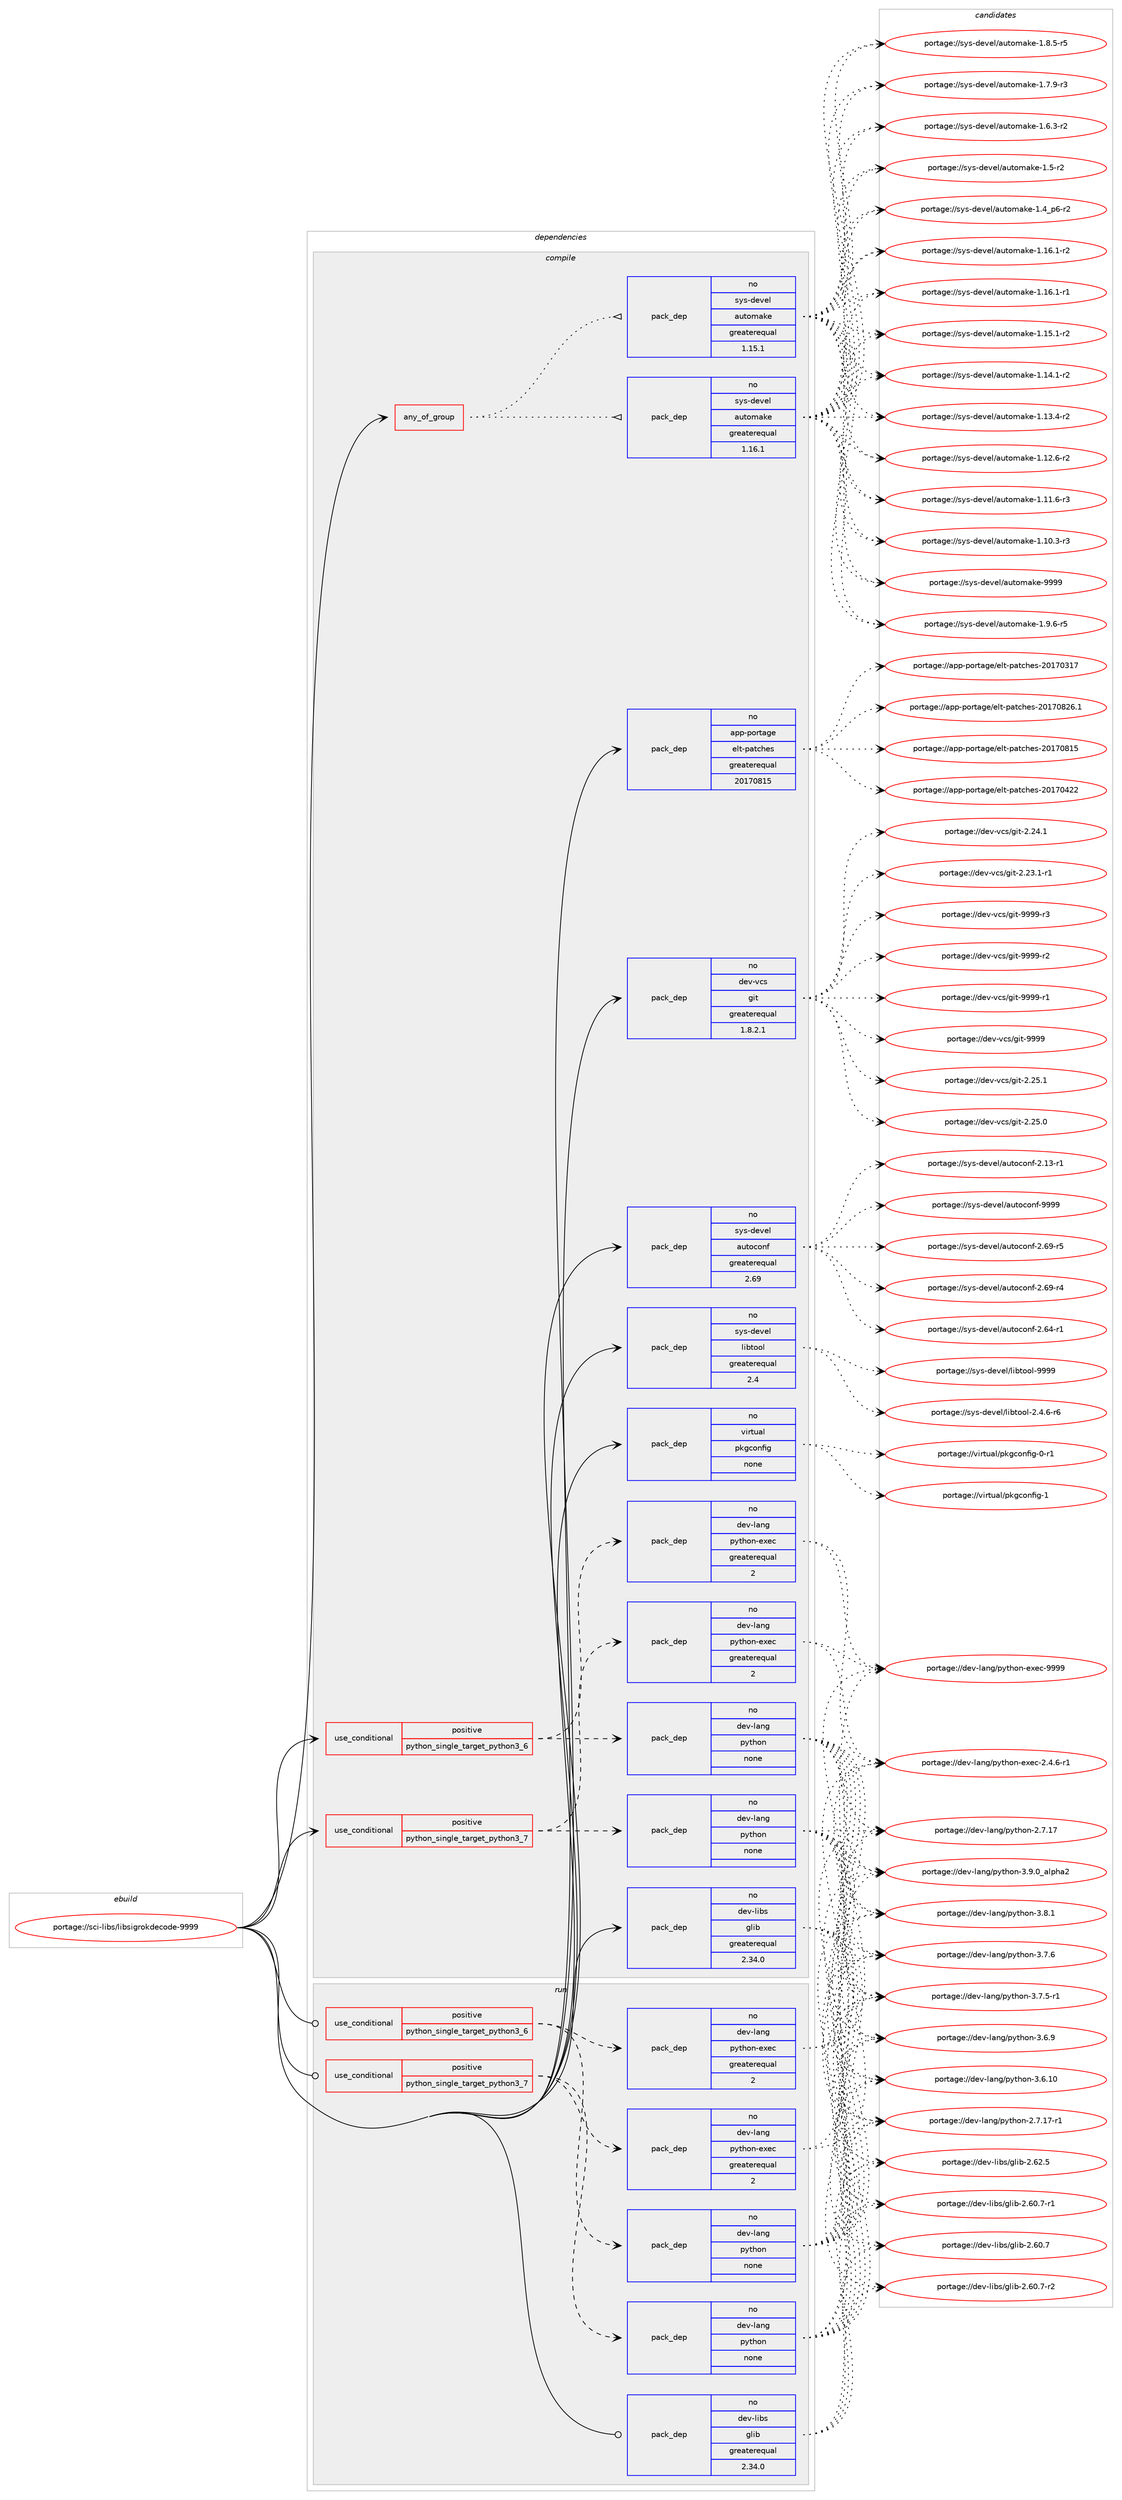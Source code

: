 digraph prolog {

# *************
# Graph options
# *************

newrank=true;
concentrate=true;
compound=true;
graph [rankdir=LR,fontname=Helvetica,fontsize=10,ranksep=1.5];#, ranksep=2.5, nodesep=0.2];
edge  [arrowhead=vee];
node  [fontname=Helvetica,fontsize=10];

# **********
# The ebuild
# **********

subgraph cluster_leftcol {
color=gray;
rank=same;
label=<<i>ebuild</i>>;
id [label="portage://sci-libs/libsigrokdecode-9999", color=red, width=4, href="../sci-libs/libsigrokdecode-9999.svg"];
}

# ****************
# The dependencies
# ****************

subgraph cluster_midcol {
color=gray;
label=<<i>dependencies</i>>;
subgraph cluster_compile {
fillcolor="#eeeeee";
style=filled;
label=<<i>compile</i>>;
subgraph any1098 {
dependency53410 [label=<<TABLE BORDER="0" CELLBORDER="1" CELLSPACING="0" CELLPADDING="4"><TR><TD CELLPADDING="10">any_of_group</TD></TR></TABLE>>, shape=none, color=red];subgraph pack41062 {
dependency53411 [label=<<TABLE BORDER="0" CELLBORDER="1" CELLSPACING="0" CELLPADDING="4" WIDTH="220"><TR><TD ROWSPAN="6" CELLPADDING="30">pack_dep</TD></TR><TR><TD WIDTH="110">no</TD></TR><TR><TD>sys-devel</TD></TR><TR><TD>automake</TD></TR><TR><TD>greaterequal</TD></TR><TR><TD>1.16.1</TD></TR></TABLE>>, shape=none, color=blue];
}
dependency53410:e -> dependency53411:w [weight=20,style="dotted",arrowhead="oinv"];
subgraph pack41063 {
dependency53412 [label=<<TABLE BORDER="0" CELLBORDER="1" CELLSPACING="0" CELLPADDING="4" WIDTH="220"><TR><TD ROWSPAN="6" CELLPADDING="30">pack_dep</TD></TR><TR><TD WIDTH="110">no</TD></TR><TR><TD>sys-devel</TD></TR><TR><TD>automake</TD></TR><TR><TD>greaterequal</TD></TR><TR><TD>1.15.1</TD></TR></TABLE>>, shape=none, color=blue];
}
dependency53410:e -> dependency53412:w [weight=20,style="dotted",arrowhead="oinv"];
}
id:e -> dependency53410:w [weight=20,style="solid",arrowhead="vee"];
subgraph cond11202 {
dependency53413 [label=<<TABLE BORDER="0" CELLBORDER="1" CELLSPACING="0" CELLPADDING="4"><TR><TD ROWSPAN="3" CELLPADDING="10">use_conditional</TD></TR><TR><TD>positive</TD></TR><TR><TD>python_single_target_python3_6</TD></TR></TABLE>>, shape=none, color=red];
subgraph pack41064 {
dependency53414 [label=<<TABLE BORDER="0" CELLBORDER="1" CELLSPACING="0" CELLPADDING="4" WIDTH="220"><TR><TD ROWSPAN="6" CELLPADDING="30">pack_dep</TD></TR><TR><TD WIDTH="110">no</TD></TR><TR><TD>dev-lang</TD></TR><TR><TD>python</TD></TR><TR><TD>none</TD></TR><TR><TD></TD></TR></TABLE>>, shape=none, color=blue];
}
dependency53413:e -> dependency53414:w [weight=20,style="dashed",arrowhead="vee"];
subgraph pack41065 {
dependency53415 [label=<<TABLE BORDER="0" CELLBORDER="1" CELLSPACING="0" CELLPADDING="4" WIDTH="220"><TR><TD ROWSPAN="6" CELLPADDING="30">pack_dep</TD></TR><TR><TD WIDTH="110">no</TD></TR><TR><TD>dev-lang</TD></TR><TR><TD>python-exec</TD></TR><TR><TD>greaterequal</TD></TR><TR><TD>2</TD></TR></TABLE>>, shape=none, color=blue];
}
dependency53413:e -> dependency53415:w [weight=20,style="dashed",arrowhead="vee"];
}
id:e -> dependency53413:w [weight=20,style="solid",arrowhead="vee"];
subgraph cond11203 {
dependency53416 [label=<<TABLE BORDER="0" CELLBORDER="1" CELLSPACING="0" CELLPADDING="4"><TR><TD ROWSPAN="3" CELLPADDING="10">use_conditional</TD></TR><TR><TD>positive</TD></TR><TR><TD>python_single_target_python3_7</TD></TR></TABLE>>, shape=none, color=red];
subgraph pack41066 {
dependency53417 [label=<<TABLE BORDER="0" CELLBORDER="1" CELLSPACING="0" CELLPADDING="4" WIDTH="220"><TR><TD ROWSPAN="6" CELLPADDING="30">pack_dep</TD></TR><TR><TD WIDTH="110">no</TD></TR><TR><TD>dev-lang</TD></TR><TR><TD>python</TD></TR><TR><TD>none</TD></TR><TR><TD></TD></TR></TABLE>>, shape=none, color=blue];
}
dependency53416:e -> dependency53417:w [weight=20,style="dashed",arrowhead="vee"];
subgraph pack41067 {
dependency53418 [label=<<TABLE BORDER="0" CELLBORDER="1" CELLSPACING="0" CELLPADDING="4" WIDTH="220"><TR><TD ROWSPAN="6" CELLPADDING="30">pack_dep</TD></TR><TR><TD WIDTH="110">no</TD></TR><TR><TD>dev-lang</TD></TR><TR><TD>python-exec</TD></TR><TR><TD>greaterequal</TD></TR><TR><TD>2</TD></TR></TABLE>>, shape=none, color=blue];
}
dependency53416:e -> dependency53418:w [weight=20,style="dashed",arrowhead="vee"];
}
id:e -> dependency53416:w [weight=20,style="solid",arrowhead="vee"];
subgraph pack41068 {
dependency53419 [label=<<TABLE BORDER="0" CELLBORDER="1" CELLSPACING="0" CELLPADDING="4" WIDTH="220"><TR><TD ROWSPAN="6" CELLPADDING="30">pack_dep</TD></TR><TR><TD WIDTH="110">no</TD></TR><TR><TD>app-portage</TD></TR><TR><TD>elt-patches</TD></TR><TR><TD>greaterequal</TD></TR><TR><TD>20170815</TD></TR></TABLE>>, shape=none, color=blue];
}
id:e -> dependency53419:w [weight=20,style="solid",arrowhead="vee"];
subgraph pack41069 {
dependency53420 [label=<<TABLE BORDER="0" CELLBORDER="1" CELLSPACING="0" CELLPADDING="4" WIDTH="220"><TR><TD ROWSPAN="6" CELLPADDING="30">pack_dep</TD></TR><TR><TD WIDTH="110">no</TD></TR><TR><TD>dev-libs</TD></TR><TR><TD>glib</TD></TR><TR><TD>greaterequal</TD></TR><TR><TD>2.34.0</TD></TR></TABLE>>, shape=none, color=blue];
}
id:e -> dependency53420:w [weight=20,style="solid",arrowhead="vee"];
subgraph pack41070 {
dependency53421 [label=<<TABLE BORDER="0" CELLBORDER="1" CELLSPACING="0" CELLPADDING="4" WIDTH="220"><TR><TD ROWSPAN="6" CELLPADDING="30">pack_dep</TD></TR><TR><TD WIDTH="110">no</TD></TR><TR><TD>dev-vcs</TD></TR><TR><TD>git</TD></TR><TR><TD>greaterequal</TD></TR><TR><TD>1.8.2.1</TD></TR></TABLE>>, shape=none, color=blue];
}
id:e -> dependency53421:w [weight=20,style="solid",arrowhead="vee"];
subgraph pack41071 {
dependency53422 [label=<<TABLE BORDER="0" CELLBORDER="1" CELLSPACING="0" CELLPADDING="4" WIDTH="220"><TR><TD ROWSPAN="6" CELLPADDING="30">pack_dep</TD></TR><TR><TD WIDTH="110">no</TD></TR><TR><TD>sys-devel</TD></TR><TR><TD>autoconf</TD></TR><TR><TD>greaterequal</TD></TR><TR><TD>2.69</TD></TR></TABLE>>, shape=none, color=blue];
}
id:e -> dependency53422:w [weight=20,style="solid",arrowhead="vee"];
subgraph pack41072 {
dependency53423 [label=<<TABLE BORDER="0" CELLBORDER="1" CELLSPACING="0" CELLPADDING="4" WIDTH="220"><TR><TD ROWSPAN="6" CELLPADDING="30">pack_dep</TD></TR><TR><TD WIDTH="110">no</TD></TR><TR><TD>sys-devel</TD></TR><TR><TD>libtool</TD></TR><TR><TD>greaterequal</TD></TR><TR><TD>2.4</TD></TR></TABLE>>, shape=none, color=blue];
}
id:e -> dependency53423:w [weight=20,style="solid",arrowhead="vee"];
subgraph pack41073 {
dependency53424 [label=<<TABLE BORDER="0" CELLBORDER="1" CELLSPACING="0" CELLPADDING="4" WIDTH="220"><TR><TD ROWSPAN="6" CELLPADDING="30">pack_dep</TD></TR><TR><TD WIDTH="110">no</TD></TR><TR><TD>virtual</TD></TR><TR><TD>pkgconfig</TD></TR><TR><TD>none</TD></TR><TR><TD></TD></TR></TABLE>>, shape=none, color=blue];
}
id:e -> dependency53424:w [weight=20,style="solid",arrowhead="vee"];
}
subgraph cluster_compileandrun {
fillcolor="#eeeeee";
style=filled;
label=<<i>compile and run</i>>;
}
subgraph cluster_run {
fillcolor="#eeeeee";
style=filled;
label=<<i>run</i>>;
subgraph cond11204 {
dependency53425 [label=<<TABLE BORDER="0" CELLBORDER="1" CELLSPACING="0" CELLPADDING="4"><TR><TD ROWSPAN="3" CELLPADDING="10">use_conditional</TD></TR><TR><TD>positive</TD></TR><TR><TD>python_single_target_python3_6</TD></TR></TABLE>>, shape=none, color=red];
subgraph pack41074 {
dependency53426 [label=<<TABLE BORDER="0" CELLBORDER="1" CELLSPACING="0" CELLPADDING="4" WIDTH="220"><TR><TD ROWSPAN="6" CELLPADDING="30">pack_dep</TD></TR><TR><TD WIDTH="110">no</TD></TR><TR><TD>dev-lang</TD></TR><TR><TD>python</TD></TR><TR><TD>none</TD></TR><TR><TD></TD></TR></TABLE>>, shape=none, color=blue];
}
dependency53425:e -> dependency53426:w [weight=20,style="dashed",arrowhead="vee"];
subgraph pack41075 {
dependency53427 [label=<<TABLE BORDER="0" CELLBORDER="1" CELLSPACING="0" CELLPADDING="4" WIDTH="220"><TR><TD ROWSPAN="6" CELLPADDING="30">pack_dep</TD></TR><TR><TD WIDTH="110">no</TD></TR><TR><TD>dev-lang</TD></TR><TR><TD>python-exec</TD></TR><TR><TD>greaterequal</TD></TR><TR><TD>2</TD></TR></TABLE>>, shape=none, color=blue];
}
dependency53425:e -> dependency53427:w [weight=20,style="dashed",arrowhead="vee"];
}
id:e -> dependency53425:w [weight=20,style="solid",arrowhead="odot"];
subgraph cond11205 {
dependency53428 [label=<<TABLE BORDER="0" CELLBORDER="1" CELLSPACING="0" CELLPADDING="4"><TR><TD ROWSPAN="3" CELLPADDING="10">use_conditional</TD></TR><TR><TD>positive</TD></TR><TR><TD>python_single_target_python3_7</TD></TR></TABLE>>, shape=none, color=red];
subgraph pack41076 {
dependency53429 [label=<<TABLE BORDER="0" CELLBORDER="1" CELLSPACING="0" CELLPADDING="4" WIDTH="220"><TR><TD ROWSPAN="6" CELLPADDING="30">pack_dep</TD></TR><TR><TD WIDTH="110">no</TD></TR><TR><TD>dev-lang</TD></TR><TR><TD>python</TD></TR><TR><TD>none</TD></TR><TR><TD></TD></TR></TABLE>>, shape=none, color=blue];
}
dependency53428:e -> dependency53429:w [weight=20,style="dashed",arrowhead="vee"];
subgraph pack41077 {
dependency53430 [label=<<TABLE BORDER="0" CELLBORDER="1" CELLSPACING="0" CELLPADDING="4" WIDTH="220"><TR><TD ROWSPAN="6" CELLPADDING="30">pack_dep</TD></TR><TR><TD WIDTH="110">no</TD></TR><TR><TD>dev-lang</TD></TR><TR><TD>python-exec</TD></TR><TR><TD>greaterequal</TD></TR><TR><TD>2</TD></TR></TABLE>>, shape=none, color=blue];
}
dependency53428:e -> dependency53430:w [weight=20,style="dashed",arrowhead="vee"];
}
id:e -> dependency53428:w [weight=20,style="solid",arrowhead="odot"];
subgraph pack41078 {
dependency53431 [label=<<TABLE BORDER="0" CELLBORDER="1" CELLSPACING="0" CELLPADDING="4" WIDTH="220"><TR><TD ROWSPAN="6" CELLPADDING="30">pack_dep</TD></TR><TR><TD WIDTH="110">no</TD></TR><TR><TD>dev-libs</TD></TR><TR><TD>glib</TD></TR><TR><TD>greaterequal</TD></TR><TR><TD>2.34.0</TD></TR></TABLE>>, shape=none, color=blue];
}
id:e -> dependency53431:w [weight=20,style="solid",arrowhead="odot"];
}
}

# **************
# The candidates
# **************

subgraph cluster_choices {
rank=same;
color=gray;
label=<<i>candidates</i>>;

subgraph choice41062 {
color=black;
nodesep=1;
choice115121115451001011181011084797117116111109971071014557575757 [label="portage://sys-devel/automake-9999", color=red, width=4,href="../sys-devel/automake-9999.svg"];
choice115121115451001011181011084797117116111109971071014549465746544511453 [label="portage://sys-devel/automake-1.9.6-r5", color=red, width=4,href="../sys-devel/automake-1.9.6-r5.svg"];
choice115121115451001011181011084797117116111109971071014549465646534511453 [label="portage://sys-devel/automake-1.8.5-r5", color=red, width=4,href="../sys-devel/automake-1.8.5-r5.svg"];
choice115121115451001011181011084797117116111109971071014549465546574511451 [label="portage://sys-devel/automake-1.7.9-r3", color=red, width=4,href="../sys-devel/automake-1.7.9-r3.svg"];
choice115121115451001011181011084797117116111109971071014549465446514511450 [label="portage://sys-devel/automake-1.6.3-r2", color=red, width=4,href="../sys-devel/automake-1.6.3-r2.svg"];
choice11512111545100101118101108479711711611110997107101454946534511450 [label="portage://sys-devel/automake-1.5-r2", color=red, width=4,href="../sys-devel/automake-1.5-r2.svg"];
choice115121115451001011181011084797117116111109971071014549465295112544511450 [label="portage://sys-devel/automake-1.4_p6-r2", color=red, width=4,href="../sys-devel/automake-1.4_p6-r2.svg"];
choice11512111545100101118101108479711711611110997107101454946495446494511450 [label="portage://sys-devel/automake-1.16.1-r2", color=red, width=4,href="../sys-devel/automake-1.16.1-r2.svg"];
choice11512111545100101118101108479711711611110997107101454946495446494511449 [label="portage://sys-devel/automake-1.16.1-r1", color=red, width=4,href="../sys-devel/automake-1.16.1-r1.svg"];
choice11512111545100101118101108479711711611110997107101454946495346494511450 [label="portage://sys-devel/automake-1.15.1-r2", color=red, width=4,href="../sys-devel/automake-1.15.1-r2.svg"];
choice11512111545100101118101108479711711611110997107101454946495246494511450 [label="portage://sys-devel/automake-1.14.1-r2", color=red, width=4,href="../sys-devel/automake-1.14.1-r2.svg"];
choice11512111545100101118101108479711711611110997107101454946495146524511450 [label="portage://sys-devel/automake-1.13.4-r2", color=red, width=4,href="../sys-devel/automake-1.13.4-r2.svg"];
choice11512111545100101118101108479711711611110997107101454946495046544511450 [label="portage://sys-devel/automake-1.12.6-r2", color=red, width=4,href="../sys-devel/automake-1.12.6-r2.svg"];
choice11512111545100101118101108479711711611110997107101454946494946544511451 [label="portage://sys-devel/automake-1.11.6-r3", color=red, width=4,href="../sys-devel/automake-1.11.6-r3.svg"];
choice11512111545100101118101108479711711611110997107101454946494846514511451 [label="portage://sys-devel/automake-1.10.3-r3", color=red, width=4,href="../sys-devel/automake-1.10.3-r3.svg"];
dependency53411:e -> choice115121115451001011181011084797117116111109971071014557575757:w [style=dotted,weight="100"];
dependency53411:e -> choice115121115451001011181011084797117116111109971071014549465746544511453:w [style=dotted,weight="100"];
dependency53411:e -> choice115121115451001011181011084797117116111109971071014549465646534511453:w [style=dotted,weight="100"];
dependency53411:e -> choice115121115451001011181011084797117116111109971071014549465546574511451:w [style=dotted,weight="100"];
dependency53411:e -> choice115121115451001011181011084797117116111109971071014549465446514511450:w [style=dotted,weight="100"];
dependency53411:e -> choice11512111545100101118101108479711711611110997107101454946534511450:w [style=dotted,weight="100"];
dependency53411:e -> choice115121115451001011181011084797117116111109971071014549465295112544511450:w [style=dotted,weight="100"];
dependency53411:e -> choice11512111545100101118101108479711711611110997107101454946495446494511450:w [style=dotted,weight="100"];
dependency53411:e -> choice11512111545100101118101108479711711611110997107101454946495446494511449:w [style=dotted,weight="100"];
dependency53411:e -> choice11512111545100101118101108479711711611110997107101454946495346494511450:w [style=dotted,weight="100"];
dependency53411:e -> choice11512111545100101118101108479711711611110997107101454946495246494511450:w [style=dotted,weight="100"];
dependency53411:e -> choice11512111545100101118101108479711711611110997107101454946495146524511450:w [style=dotted,weight="100"];
dependency53411:e -> choice11512111545100101118101108479711711611110997107101454946495046544511450:w [style=dotted,weight="100"];
dependency53411:e -> choice11512111545100101118101108479711711611110997107101454946494946544511451:w [style=dotted,weight="100"];
dependency53411:e -> choice11512111545100101118101108479711711611110997107101454946494846514511451:w [style=dotted,weight="100"];
}
subgraph choice41063 {
color=black;
nodesep=1;
choice115121115451001011181011084797117116111109971071014557575757 [label="portage://sys-devel/automake-9999", color=red, width=4,href="../sys-devel/automake-9999.svg"];
choice115121115451001011181011084797117116111109971071014549465746544511453 [label="portage://sys-devel/automake-1.9.6-r5", color=red, width=4,href="../sys-devel/automake-1.9.6-r5.svg"];
choice115121115451001011181011084797117116111109971071014549465646534511453 [label="portage://sys-devel/automake-1.8.5-r5", color=red, width=4,href="../sys-devel/automake-1.8.5-r5.svg"];
choice115121115451001011181011084797117116111109971071014549465546574511451 [label="portage://sys-devel/automake-1.7.9-r3", color=red, width=4,href="../sys-devel/automake-1.7.9-r3.svg"];
choice115121115451001011181011084797117116111109971071014549465446514511450 [label="portage://sys-devel/automake-1.6.3-r2", color=red, width=4,href="../sys-devel/automake-1.6.3-r2.svg"];
choice11512111545100101118101108479711711611110997107101454946534511450 [label="portage://sys-devel/automake-1.5-r2", color=red, width=4,href="../sys-devel/automake-1.5-r2.svg"];
choice115121115451001011181011084797117116111109971071014549465295112544511450 [label="portage://sys-devel/automake-1.4_p6-r2", color=red, width=4,href="../sys-devel/automake-1.4_p6-r2.svg"];
choice11512111545100101118101108479711711611110997107101454946495446494511450 [label="portage://sys-devel/automake-1.16.1-r2", color=red, width=4,href="../sys-devel/automake-1.16.1-r2.svg"];
choice11512111545100101118101108479711711611110997107101454946495446494511449 [label="portage://sys-devel/automake-1.16.1-r1", color=red, width=4,href="../sys-devel/automake-1.16.1-r1.svg"];
choice11512111545100101118101108479711711611110997107101454946495346494511450 [label="portage://sys-devel/automake-1.15.1-r2", color=red, width=4,href="../sys-devel/automake-1.15.1-r2.svg"];
choice11512111545100101118101108479711711611110997107101454946495246494511450 [label="portage://sys-devel/automake-1.14.1-r2", color=red, width=4,href="../sys-devel/automake-1.14.1-r2.svg"];
choice11512111545100101118101108479711711611110997107101454946495146524511450 [label="portage://sys-devel/automake-1.13.4-r2", color=red, width=4,href="../sys-devel/automake-1.13.4-r2.svg"];
choice11512111545100101118101108479711711611110997107101454946495046544511450 [label="portage://sys-devel/automake-1.12.6-r2", color=red, width=4,href="../sys-devel/automake-1.12.6-r2.svg"];
choice11512111545100101118101108479711711611110997107101454946494946544511451 [label="portage://sys-devel/automake-1.11.6-r3", color=red, width=4,href="../sys-devel/automake-1.11.6-r3.svg"];
choice11512111545100101118101108479711711611110997107101454946494846514511451 [label="portage://sys-devel/automake-1.10.3-r3", color=red, width=4,href="../sys-devel/automake-1.10.3-r3.svg"];
dependency53412:e -> choice115121115451001011181011084797117116111109971071014557575757:w [style=dotted,weight="100"];
dependency53412:e -> choice115121115451001011181011084797117116111109971071014549465746544511453:w [style=dotted,weight="100"];
dependency53412:e -> choice115121115451001011181011084797117116111109971071014549465646534511453:w [style=dotted,weight="100"];
dependency53412:e -> choice115121115451001011181011084797117116111109971071014549465546574511451:w [style=dotted,weight="100"];
dependency53412:e -> choice115121115451001011181011084797117116111109971071014549465446514511450:w [style=dotted,weight="100"];
dependency53412:e -> choice11512111545100101118101108479711711611110997107101454946534511450:w [style=dotted,weight="100"];
dependency53412:e -> choice115121115451001011181011084797117116111109971071014549465295112544511450:w [style=dotted,weight="100"];
dependency53412:e -> choice11512111545100101118101108479711711611110997107101454946495446494511450:w [style=dotted,weight="100"];
dependency53412:e -> choice11512111545100101118101108479711711611110997107101454946495446494511449:w [style=dotted,weight="100"];
dependency53412:e -> choice11512111545100101118101108479711711611110997107101454946495346494511450:w [style=dotted,weight="100"];
dependency53412:e -> choice11512111545100101118101108479711711611110997107101454946495246494511450:w [style=dotted,weight="100"];
dependency53412:e -> choice11512111545100101118101108479711711611110997107101454946495146524511450:w [style=dotted,weight="100"];
dependency53412:e -> choice11512111545100101118101108479711711611110997107101454946495046544511450:w [style=dotted,weight="100"];
dependency53412:e -> choice11512111545100101118101108479711711611110997107101454946494946544511451:w [style=dotted,weight="100"];
dependency53412:e -> choice11512111545100101118101108479711711611110997107101454946494846514511451:w [style=dotted,weight="100"];
}
subgraph choice41064 {
color=black;
nodesep=1;
choice10010111845108971101034711212111610411111045514657464895971081121049750 [label="portage://dev-lang/python-3.9.0_alpha2", color=red, width=4,href="../dev-lang/python-3.9.0_alpha2.svg"];
choice100101118451089711010347112121116104111110455146564649 [label="portage://dev-lang/python-3.8.1", color=red, width=4,href="../dev-lang/python-3.8.1.svg"];
choice100101118451089711010347112121116104111110455146554654 [label="portage://dev-lang/python-3.7.6", color=red, width=4,href="../dev-lang/python-3.7.6.svg"];
choice1001011184510897110103471121211161041111104551465546534511449 [label="portage://dev-lang/python-3.7.5-r1", color=red, width=4,href="../dev-lang/python-3.7.5-r1.svg"];
choice100101118451089711010347112121116104111110455146544657 [label="portage://dev-lang/python-3.6.9", color=red, width=4,href="../dev-lang/python-3.6.9.svg"];
choice10010111845108971101034711212111610411111045514654464948 [label="portage://dev-lang/python-3.6.10", color=red, width=4,href="../dev-lang/python-3.6.10.svg"];
choice100101118451089711010347112121116104111110455046554649554511449 [label="portage://dev-lang/python-2.7.17-r1", color=red, width=4,href="../dev-lang/python-2.7.17-r1.svg"];
choice10010111845108971101034711212111610411111045504655464955 [label="portage://dev-lang/python-2.7.17", color=red, width=4,href="../dev-lang/python-2.7.17.svg"];
dependency53414:e -> choice10010111845108971101034711212111610411111045514657464895971081121049750:w [style=dotted,weight="100"];
dependency53414:e -> choice100101118451089711010347112121116104111110455146564649:w [style=dotted,weight="100"];
dependency53414:e -> choice100101118451089711010347112121116104111110455146554654:w [style=dotted,weight="100"];
dependency53414:e -> choice1001011184510897110103471121211161041111104551465546534511449:w [style=dotted,weight="100"];
dependency53414:e -> choice100101118451089711010347112121116104111110455146544657:w [style=dotted,weight="100"];
dependency53414:e -> choice10010111845108971101034711212111610411111045514654464948:w [style=dotted,weight="100"];
dependency53414:e -> choice100101118451089711010347112121116104111110455046554649554511449:w [style=dotted,weight="100"];
dependency53414:e -> choice10010111845108971101034711212111610411111045504655464955:w [style=dotted,weight="100"];
}
subgraph choice41065 {
color=black;
nodesep=1;
choice10010111845108971101034711212111610411111045101120101994557575757 [label="portage://dev-lang/python-exec-9999", color=red, width=4,href="../dev-lang/python-exec-9999.svg"];
choice10010111845108971101034711212111610411111045101120101994550465246544511449 [label="portage://dev-lang/python-exec-2.4.6-r1", color=red, width=4,href="../dev-lang/python-exec-2.4.6-r1.svg"];
dependency53415:e -> choice10010111845108971101034711212111610411111045101120101994557575757:w [style=dotted,weight="100"];
dependency53415:e -> choice10010111845108971101034711212111610411111045101120101994550465246544511449:w [style=dotted,weight="100"];
}
subgraph choice41066 {
color=black;
nodesep=1;
choice10010111845108971101034711212111610411111045514657464895971081121049750 [label="portage://dev-lang/python-3.9.0_alpha2", color=red, width=4,href="../dev-lang/python-3.9.0_alpha2.svg"];
choice100101118451089711010347112121116104111110455146564649 [label="portage://dev-lang/python-3.8.1", color=red, width=4,href="../dev-lang/python-3.8.1.svg"];
choice100101118451089711010347112121116104111110455146554654 [label="portage://dev-lang/python-3.7.6", color=red, width=4,href="../dev-lang/python-3.7.6.svg"];
choice1001011184510897110103471121211161041111104551465546534511449 [label="portage://dev-lang/python-3.7.5-r1", color=red, width=4,href="../dev-lang/python-3.7.5-r1.svg"];
choice100101118451089711010347112121116104111110455146544657 [label="portage://dev-lang/python-3.6.9", color=red, width=4,href="../dev-lang/python-3.6.9.svg"];
choice10010111845108971101034711212111610411111045514654464948 [label="portage://dev-lang/python-3.6.10", color=red, width=4,href="../dev-lang/python-3.6.10.svg"];
choice100101118451089711010347112121116104111110455046554649554511449 [label="portage://dev-lang/python-2.7.17-r1", color=red, width=4,href="../dev-lang/python-2.7.17-r1.svg"];
choice10010111845108971101034711212111610411111045504655464955 [label="portage://dev-lang/python-2.7.17", color=red, width=4,href="../dev-lang/python-2.7.17.svg"];
dependency53417:e -> choice10010111845108971101034711212111610411111045514657464895971081121049750:w [style=dotted,weight="100"];
dependency53417:e -> choice100101118451089711010347112121116104111110455146564649:w [style=dotted,weight="100"];
dependency53417:e -> choice100101118451089711010347112121116104111110455146554654:w [style=dotted,weight="100"];
dependency53417:e -> choice1001011184510897110103471121211161041111104551465546534511449:w [style=dotted,weight="100"];
dependency53417:e -> choice100101118451089711010347112121116104111110455146544657:w [style=dotted,weight="100"];
dependency53417:e -> choice10010111845108971101034711212111610411111045514654464948:w [style=dotted,weight="100"];
dependency53417:e -> choice100101118451089711010347112121116104111110455046554649554511449:w [style=dotted,weight="100"];
dependency53417:e -> choice10010111845108971101034711212111610411111045504655464955:w [style=dotted,weight="100"];
}
subgraph choice41067 {
color=black;
nodesep=1;
choice10010111845108971101034711212111610411111045101120101994557575757 [label="portage://dev-lang/python-exec-9999", color=red, width=4,href="../dev-lang/python-exec-9999.svg"];
choice10010111845108971101034711212111610411111045101120101994550465246544511449 [label="portage://dev-lang/python-exec-2.4.6-r1", color=red, width=4,href="../dev-lang/python-exec-2.4.6-r1.svg"];
dependency53418:e -> choice10010111845108971101034711212111610411111045101120101994557575757:w [style=dotted,weight="100"];
dependency53418:e -> choice10010111845108971101034711212111610411111045101120101994550465246544511449:w [style=dotted,weight="100"];
}
subgraph choice41068 {
color=black;
nodesep=1;
choice971121124511211111411697103101471011081164511297116991041011154550484955485650544649 [label="portage://app-portage/elt-patches-20170826.1", color=red, width=4,href="../app-portage/elt-patches-20170826.1.svg"];
choice97112112451121111141169710310147101108116451129711699104101115455048495548564953 [label="portage://app-portage/elt-patches-20170815", color=red, width=4,href="../app-portage/elt-patches-20170815.svg"];
choice97112112451121111141169710310147101108116451129711699104101115455048495548525050 [label="portage://app-portage/elt-patches-20170422", color=red, width=4,href="../app-portage/elt-patches-20170422.svg"];
choice97112112451121111141169710310147101108116451129711699104101115455048495548514955 [label="portage://app-portage/elt-patches-20170317", color=red, width=4,href="../app-portage/elt-patches-20170317.svg"];
dependency53419:e -> choice971121124511211111411697103101471011081164511297116991041011154550484955485650544649:w [style=dotted,weight="100"];
dependency53419:e -> choice97112112451121111141169710310147101108116451129711699104101115455048495548564953:w [style=dotted,weight="100"];
dependency53419:e -> choice97112112451121111141169710310147101108116451129711699104101115455048495548525050:w [style=dotted,weight="100"];
dependency53419:e -> choice97112112451121111141169710310147101108116451129711699104101115455048495548514955:w [style=dotted,weight="100"];
}
subgraph choice41069 {
color=black;
nodesep=1;
choice1001011184510810598115471031081059845504654504653 [label="portage://dev-libs/glib-2.62.5", color=red, width=4,href="../dev-libs/glib-2.62.5.svg"];
choice10010111845108105981154710310810598455046544846554511450 [label="portage://dev-libs/glib-2.60.7-r2", color=red, width=4,href="../dev-libs/glib-2.60.7-r2.svg"];
choice10010111845108105981154710310810598455046544846554511449 [label="portage://dev-libs/glib-2.60.7-r1", color=red, width=4,href="../dev-libs/glib-2.60.7-r1.svg"];
choice1001011184510810598115471031081059845504654484655 [label="portage://dev-libs/glib-2.60.7", color=red, width=4,href="../dev-libs/glib-2.60.7.svg"];
dependency53420:e -> choice1001011184510810598115471031081059845504654504653:w [style=dotted,weight="100"];
dependency53420:e -> choice10010111845108105981154710310810598455046544846554511450:w [style=dotted,weight="100"];
dependency53420:e -> choice10010111845108105981154710310810598455046544846554511449:w [style=dotted,weight="100"];
dependency53420:e -> choice1001011184510810598115471031081059845504654484655:w [style=dotted,weight="100"];
}
subgraph choice41070 {
color=black;
nodesep=1;
choice10010111845118991154710310511645575757574511451 [label="portage://dev-vcs/git-9999-r3", color=red, width=4,href="../dev-vcs/git-9999-r3.svg"];
choice10010111845118991154710310511645575757574511450 [label="portage://dev-vcs/git-9999-r2", color=red, width=4,href="../dev-vcs/git-9999-r2.svg"];
choice10010111845118991154710310511645575757574511449 [label="portage://dev-vcs/git-9999-r1", color=red, width=4,href="../dev-vcs/git-9999-r1.svg"];
choice1001011184511899115471031051164557575757 [label="portage://dev-vcs/git-9999", color=red, width=4,href="../dev-vcs/git-9999.svg"];
choice10010111845118991154710310511645504650534649 [label="portage://dev-vcs/git-2.25.1", color=red, width=4,href="../dev-vcs/git-2.25.1.svg"];
choice10010111845118991154710310511645504650534648 [label="portage://dev-vcs/git-2.25.0", color=red, width=4,href="../dev-vcs/git-2.25.0.svg"];
choice10010111845118991154710310511645504650524649 [label="portage://dev-vcs/git-2.24.1", color=red, width=4,href="../dev-vcs/git-2.24.1.svg"];
choice100101118451189911547103105116455046505146494511449 [label="portage://dev-vcs/git-2.23.1-r1", color=red, width=4,href="../dev-vcs/git-2.23.1-r1.svg"];
dependency53421:e -> choice10010111845118991154710310511645575757574511451:w [style=dotted,weight="100"];
dependency53421:e -> choice10010111845118991154710310511645575757574511450:w [style=dotted,weight="100"];
dependency53421:e -> choice10010111845118991154710310511645575757574511449:w [style=dotted,weight="100"];
dependency53421:e -> choice1001011184511899115471031051164557575757:w [style=dotted,weight="100"];
dependency53421:e -> choice10010111845118991154710310511645504650534649:w [style=dotted,weight="100"];
dependency53421:e -> choice10010111845118991154710310511645504650534648:w [style=dotted,weight="100"];
dependency53421:e -> choice10010111845118991154710310511645504650524649:w [style=dotted,weight="100"];
dependency53421:e -> choice100101118451189911547103105116455046505146494511449:w [style=dotted,weight="100"];
}
subgraph choice41071 {
color=black;
nodesep=1;
choice115121115451001011181011084797117116111991111101024557575757 [label="portage://sys-devel/autoconf-9999", color=red, width=4,href="../sys-devel/autoconf-9999.svg"];
choice1151211154510010111810110847971171161119911111010245504654574511453 [label="portage://sys-devel/autoconf-2.69-r5", color=red, width=4,href="../sys-devel/autoconf-2.69-r5.svg"];
choice1151211154510010111810110847971171161119911111010245504654574511452 [label="portage://sys-devel/autoconf-2.69-r4", color=red, width=4,href="../sys-devel/autoconf-2.69-r4.svg"];
choice1151211154510010111810110847971171161119911111010245504654524511449 [label="portage://sys-devel/autoconf-2.64-r1", color=red, width=4,href="../sys-devel/autoconf-2.64-r1.svg"];
choice1151211154510010111810110847971171161119911111010245504649514511449 [label="portage://sys-devel/autoconf-2.13-r1", color=red, width=4,href="../sys-devel/autoconf-2.13-r1.svg"];
dependency53422:e -> choice115121115451001011181011084797117116111991111101024557575757:w [style=dotted,weight="100"];
dependency53422:e -> choice1151211154510010111810110847971171161119911111010245504654574511453:w [style=dotted,weight="100"];
dependency53422:e -> choice1151211154510010111810110847971171161119911111010245504654574511452:w [style=dotted,weight="100"];
dependency53422:e -> choice1151211154510010111810110847971171161119911111010245504654524511449:w [style=dotted,weight="100"];
dependency53422:e -> choice1151211154510010111810110847971171161119911111010245504649514511449:w [style=dotted,weight="100"];
}
subgraph choice41072 {
color=black;
nodesep=1;
choice1151211154510010111810110847108105981161111111084557575757 [label="portage://sys-devel/libtool-9999", color=red, width=4,href="../sys-devel/libtool-9999.svg"];
choice1151211154510010111810110847108105981161111111084550465246544511454 [label="portage://sys-devel/libtool-2.4.6-r6", color=red, width=4,href="../sys-devel/libtool-2.4.6-r6.svg"];
dependency53423:e -> choice1151211154510010111810110847108105981161111111084557575757:w [style=dotted,weight="100"];
dependency53423:e -> choice1151211154510010111810110847108105981161111111084550465246544511454:w [style=dotted,weight="100"];
}
subgraph choice41073 {
color=black;
nodesep=1;
choice1181051141161179710847112107103991111101021051034549 [label="portage://virtual/pkgconfig-1", color=red, width=4,href="../virtual/pkgconfig-1.svg"];
choice11810511411611797108471121071039911111010210510345484511449 [label="portage://virtual/pkgconfig-0-r1", color=red, width=4,href="../virtual/pkgconfig-0-r1.svg"];
dependency53424:e -> choice1181051141161179710847112107103991111101021051034549:w [style=dotted,weight="100"];
dependency53424:e -> choice11810511411611797108471121071039911111010210510345484511449:w [style=dotted,weight="100"];
}
subgraph choice41074 {
color=black;
nodesep=1;
choice10010111845108971101034711212111610411111045514657464895971081121049750 [label="portage://dev-lang/python-3.9.0_alpha2", color=red, width=4,href="../dev-lang/python-3.9.0_alpha2.svg"];
choice100101118451089711010347112121116104111110455146564649 [label="portage://dev-lang/python-3.8.1", color=red, width=4,href="../dev-lang/python-3.8.1.svg"];
choice100101118451089711010347112121116104111110455146554654 [label="portage://dev-lang/python-3.7.6", color=red, width=4,href="../dev-lang/python-3.7.6.svg"];
choice1001011184510897110103471121211161041111104551465546534511449 [label="portage://dev-lang/python-3.7.5-r1", color=red, width=4,href="../dev-lang/python-3.7.5-r1.svg"];
choice100101118451089711010347112121116104111110455146544657 [label="portage://dev-lang/python-3.6.9", color=red, width=4,href="../dev-lang/python-3.6.9.svg"];
choice10010111845108971101034711212111610411111045514654464948 [label="portage://dev-lang/python-3.6.10", color=red, width=4,href="../dev-lang/python-3.6.10.svg"];
choice100101118451089711010347112121116104111110455046554649554511449 [label="portage://dev-lang/python-2.7.17-r1", color=red, width=4,href="../dev-lang/python-2.7.17-r1.svg"];
choice10010111845108971101034711212111610411111045504655464955 [label="portage://dev-lang/python-2.7.17", color=red, width=4,href="../dev-lang/python-2.7.17.svg"];
dependency53426:e -> choice10010111845108971101034711212111610411111045514657464895971081121049750:w [style=dotted,weight="100"];
dependency53426:e -> choice100101118451089711010347112121116104111110455146564649:w [style=dotted,weight="100"];
dependency53426:e -> choice100101118451089711010347112121116104111110455146554654:w [style=dotted,weight="100"];
dependency53426:e -> choice1001011184510897110103471121211161041111104551465546534511449:w [style=dotted,weight="100"];
dependency53426:e -> choice100101118451089711010347112121116104111110455146544657:w [style=dotted,weight="100"];
dependency53426:e -> choice10010111845108971101034711212111610411111045514654464948:w [style=dotted,weight="100"];
dependency53426:e -> choice100101118451089711010347112121116104111110455046554649554511449:w [style=dotted,weight="100"];
dependency53426:e -> choice10010111845108971101034711212111610411111045504655464955:w [style=dotted,weight="100"];
}
subgraph choice41075 {
color=black;
nodesep=1;
choice10010111845108971101034711212111610411111045101120101994557575757 [label="portage://dev-lang/python-exec-9999", color=red, width=4,href="../dev-lang/python-exec-9999.svg"];
choice10010111845108971101034711212111610411111045101120101994550465246544511449 [label="portage://dev-lang/python-exec-2.4.6-r1", color=red, width=4,href="../dev-lang/python-exec-2.4.6-r1.svg"];
dependency53427:e -> choice10010111845108971101034711212111610411111045101120101994557575757:w [style=dotted,weight="100"];
dependency53427:e -> choice10010111845108971101034711212111610411111045101120101994550465246544511449:w [style=dotted,weight="100"];
}
subgraph choice41076 {
color=black;
nodesep=1;
choice10010111845108971101034711212111610411111045514657464895971081121049750 [label="portage://dev-lang/python-3.9.0_alpha2", color=red, width=4,href="../dev-lang/python-3.9.0_alpha2.svg"];
choice100101118451089711010347112121116104111110455146564649 [label="portage://dev-lang/python-3.8.1", color=red, width=4,href="../dev-lang/python-3.8.1.svg"];
choice100101118451089711010347112121116104111110455146554654 [label="portage://dev-lang/python-3.7.6", color=red, width=4,href="../dev-lang/python-3.7.6.svg"];
choice1001011184510897110103471121211161041111104551465546534511449 [label="portage://dev-lang/python-3.7.5-r1", color=red, width=4,href="../dev-lang/python-3.7.5-r1.svg"];
choice100101118451089711010347112121116104111110455146544657 [label="portage://dev-lang/python-3.6.9", color=red, width=4,href="../dev-lang/python-3.6.9.svg"];
choice10010111845108971101034711212111610411111045514654464948 [label="portage://dev-lang/python-3.6.10", color=red, width=4,href="../dev-lang/python-3.6.10.svg"];
choice100101118451089711010347112121116104111110455046554649554511449 [label="portage://dev-lang/python-2.7.17-r1", color=red, width=4,href="../dev-lang/python-2.7.17-r1.svg"];
choice10010111845108971101034711212111610411111045504655464955 [label="portage://dev-lang/python-2.7.17", color=red, width=4,href="../dev-lang/python-2.7.17.svg"];
dependency53429:e -> choice10010111845108971101034711212111610411111045514657464895971081121049750:w [style=dotted,weight="100"];
dependency53429:e -> choice100101118451089711010347112121116104111110455146564649:w [style=dotted,weight="100"];
dependency53429:e -> choice100101118451089711010347112121116104111110455146554654:w [style=dotted,weight="100"];
dependency53429:e -> choice1001011184510897110103471121211161041111104551465546534511449:w [style=dotted,weight="100"];
dependency53429:e -> choice100101118451089711010347112121116104111110455146544657:w [style=dotted,weight="100"];
dependency53429:e -> choice10010111845108971101034711212111610411111045514654464948:w [style=dotted,weight="100"];
dependency53429:e -> choice100101118451089711010347112121116104111110455046554649554511449:w [style=dotted,weight="100"];
dependency53429:e -> choice10010111845108971101034711212111610411111045504655464955:w [style=dotted,weight="100"];
}
subgraph choice41077 {
color=black;
nodesep=1;
choice10010111845108971101034711212111610411111045101120101994557575757 [label="portage://dev-lang/python-exec-9999", color=red, width=4,href="../dev-lang/python-exec-9999.svg"];
choice10010111845108971101034711212111610411111045101120101994550465246544511449 [label="portage://dev-lang/python-exec-2.4.6-r1", color=red, width=4,href="../dev-lang/python-exec-2.4.6-r1.svg"];
dependency53430:e -> choice10010111845108971101034711212111610411111045101120101994557575757:w [style=dotted,weight="100"];
dependency53430:e -> choice10010111845108971101034711212111610411111045101120101994550465246544511449:w [style=dotted,weight="100"];
}
subgraph choice41078 {
color=black;
nodesep=1;
choice1001011184510810598115471031081059845504654504653 [label="portage://dev-libs/glib-2.62.5", color=red, width=4,href="../dev-libs/glib-2.62.5.svg"];
choice10010111845108105981154710310810598455046544846554511450 [label="portage://dev-libs/glib-2.60.7-r2", color=red, width=4,href="../dev-libs/glib-2.60.7-r2.svg"];
choice10010111845108105981154710310810598455046544846554511449 [label="portage://dev-libs/glib-2.60.7-r1", color=red, width=4,href="../dev-libs/glib-2.60.7-r1.svg"];
choice1001011184510810598115471031081059845504654484655 [label="portage://dev-libs/glib-2.60.7", color=red, width=4,href="../dev-libs/glib-2.60.7.svg"];
dependency53431:e -> choice1001011184510810598115471031081059845504654504653:w [style=dotted,weight="100"];
dependency53431:e -> choice10010111845108105981154710310810598455046544846554511450:w [style=dotted,weight="100"];
dependency53431:e -> choice10010111845108105981154710310810598455046544846554511449:w [style=dotted,weight="100"];
dependency53431:e -> choice1001011184510810598115471031081059845504654484655:w [style=dotted,weight="100"];
}
}

}
